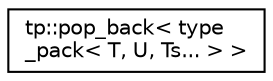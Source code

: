 digraph "Graphical Class Hierarchy"
{
 // LATEX_PDF_SIZE
  edge [fontname="Helvetica",fontsize="10",labelfontname="Helvetica",labelfontsize="10"];
  node [fontname="Helvetica",fontsize="10",shape=record];
  rankdir="LR";
  Node0 [label="tp::pop_back\< type\l_pack\< T, U, Ts... \> \>",height=0.2,width=0.4,color="black", fillcolor="white", style="filled",URL="$structtp_1_1pop__back_3_01type__pack_3_01T_00_01U_00_01Ts_8_8_8_01_4_01_4.html",tooltip=" "];
}
